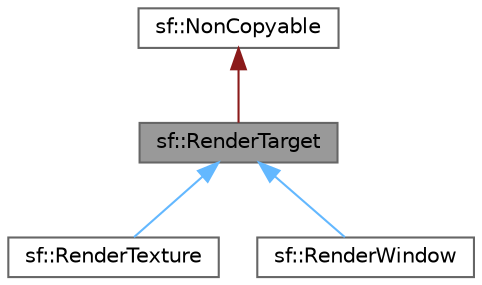 digraph "sf::RenderTarget"
{
 // LATEX_PDF_SIZE
  bgcolor="transparent";
  edge [fontname=Helvetica,fontsize=10,labelfontname=Helvetica,labelfontsize=10];
  node [fontname=Helvetica,fontsize=10,shape=box,height=0.2,width=0.4];
  Node1 [id="Node000001",label="sf::RenderTarget",height=0.2,width=0.4,color="gray40", fillcolor="grey60", style="filled", fontcolor="black",tooltip="Base class for all render targets (window, texture, ...)"];
  Node2 -> Node1 [id="edge1_Node000001_Node000002",dir="back",color="firebrick4",style="solid",tooltip=" "];
  Node2 [id="Node000002",label="sf::NonCopyable",height=0.2,width=0.4,color="gray40", fillcolor="white", style="filled",URL="$classsf_1_1_non_copyable.html",tooltip="Utility class that makes any derived class non-copyable."];
  Node1 -> Node3 [id="edge2_Node000001_Node000003",dir="back",color="steelblue1",style="solid",tooltip=" "];
  Node3 [id="Node000003",label="sf::RenderTexture",height=0.2,width=0.4,color="gray40", fillcolor="white", style="filled",URL="$classsf_1_1_render_texture.html",tooltip="Target for off-screen 2D rendering into a texture."];
  Node1 -> Node4 [id="edge3_Node000001_Node000004",dir="back",color="steelblue1",style="solid",tooltip=" "];
  Node4 [id="Node000004",label="sf::RenderWindow",height=0.2,width=0.4,color="gray40", fillcolor="white", style="filled",URL="$classsf_1_1_render_window.html",tooltip="Window that can serve as a target for 2D drawing."];
}
